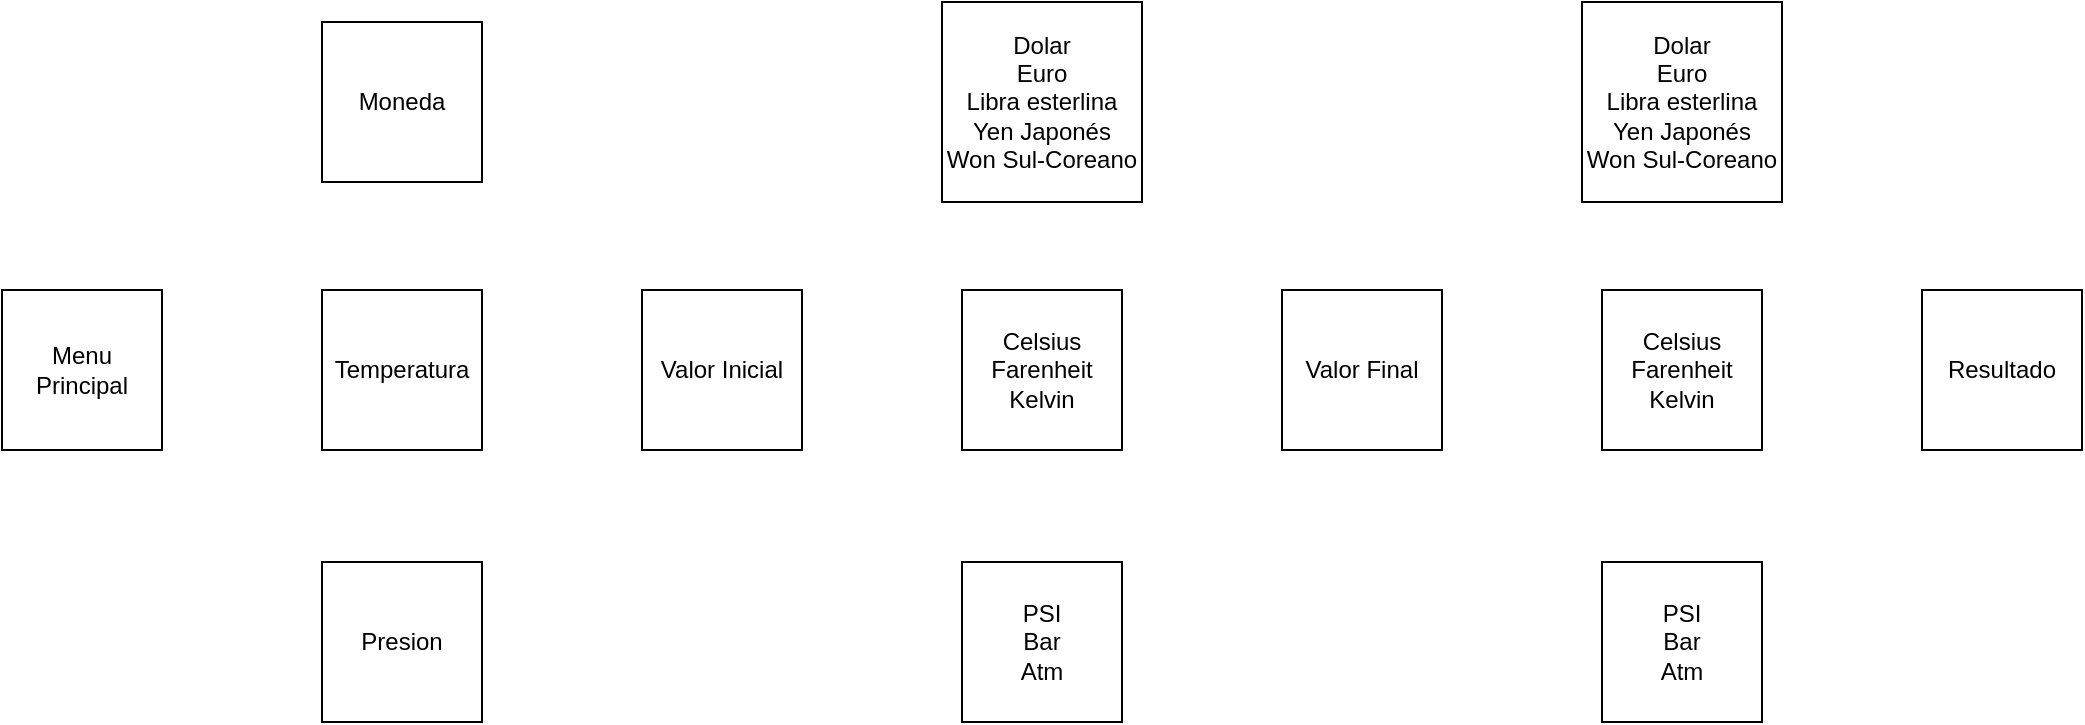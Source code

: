 <mxfile>
    <diagram id="-Wtx2IXcBhRVkvp12cnq" name="Página-1">
        <mxGraphModel dx="1200" dy="720" grid="1" gridSize="10" guides="1" tooltips="1" connect="1" arrows="1" fold="1" page="1" pageScale="1" pageWidth="1169" pageHeight="827" math="0" shadow="0">
            <root>
                <mxCell id="0"/>
                <mxCell id="1" parent="0"/>
                <mxCell id="2" value="Menu Principal" style="whiteSpace=wrap;html=1;aspect=fixed;" vertex="1" parent="1">
                    <mxGeometry x="40" y="374" width="80" height="80" as="geometry"/>
                </mxCell>
                <mxCell id="3" value="Moneda" style="whiteSpace=wrap;html=1;aspect=fixed;" vertex="1" parent="1">
                    <mxGeometry x="200" y="240" width="80" height="80" as="geometry"/>
                </mxCell>
                <mxCell id="4" value="Temperatura" style="whiteSpace=wrap;html=1;aspect=fixed;" vertex="1" parent="1">
                    <mxGeometry x="200" y="374" width="80" height="80" as="geometry"/>
                </mxCell>
                <mxCell id="5" value="Presion" style="whiteSpace=wrap;html=1;aspect=fixed;" vertex="1" parent="1">
                    <mxGeometry x="200" y="510" width="80" height="80" as="geometry"/>
                </mxCell>
                <mxCell id="6" value="Valor Inicial" style="whiteSpace=wrap;html=1;aspect=fixed;" vertex="1" parent="1">
                    <mxGeometry x="360" y="374" width="80" height="80" as="geometry"/>
                </mxCell>
                <mxCell id="7" value="Celsius&lt;br&gt;Farenheit&lt;br&gt;Kelvin" style="whiteSpace=wrap;html=1;aspect=fixed;" vertex="1" parent="1">
                    <mxGeometry x="520" y="374" width="80" height="80" as="geometry"/>
                </mxCell>
                <mxCell id="8" value="&lt;div&gt;Dolar&lt;/div&gt;&lt;div&gt;Euro&lt;/div&gt;&lt;div&gt;Libra esterlina&lt;/div&gt;&lt;div&gt;Yen Japonés&lt;/div&gt;&lt;div&gt;Won Sul-Coreano&lt;/div&gt;" style="whiteSpace=wrap;html=1;aspect=fixed;" vertex="1" parent="1">
                    <mxGeometry x="510" y="230" width="100" height="100" as="geometry"/>
                </mxCell>
                <mxCell id="9" value="PSI&lt;br&gt;Bar&lt;br&gt;Atm" style="whiteSpace=wrap;html=1;aspect=fixed;" vertex="1" parent="1">
                    <mxGeometry x="520" y="510" width="80" height="80" as="geometry"/>
                </mxCell>
                <mxCell id="10" value="Valor Final" style="whiteSpace=wrap;html=1;aspect=fixed;" vertex="1" parent="1">
                    <mxGeometry x="680" y="374" width="80" height="80" as="geometry"/>
                </mxCell>
                <mxCell id="11" value="Celsius&lt;br&gt;Farenheit&lt;br&gt;Kelvin" style="whiteSpace=wrap;html=1;aspect=fixed;" vertex="1" parent="1">
                    <mxGeometry x="840" y="374" width="80" height="80" as="geometry"/>
                </mxCell>
                <mxCell id="12" value="&lt;div&gt;Dolar&lt;/div&gt;&lt;div&gt;Euro&lt;/div&gt;&lt;div&gt;Libra esterlina&lt;/div&gt;&lt;div&gt;Yen Japonés&lt;/div&gt;&lt;div&gt;Won Sul-Coreano&lt;/div&gt;" style="whiteSpace=wrap;html=1;aspect=fixed;" vertex="1" parent="1">
                    <mxGeometry x="830" y="230" width="100" height="100" as="geometry"/>
                </mxCell>
                <mxCell id="13" value="PSI&lt;br&gt;Bar&lt;br&gt;Atm" style="whiteSpace=wrap;html=1;aspect=fixed;" vertex="1" parent="1">
                    <mxGeometry x="840" y="510" width="80" height="80" as="geometry"/>
                </mxCell>
                <mxCell id="15" value="Resultado" style="whiteSpace=wrap;html=1;aspect=fixed;" vertex="1" parent="1">
                    <mxGeometry x="1000" y="374" width="80" height="80" as="geometry"/>
                </mxCell>
            </root>
        </mxGraphModel>
    </diagram>
</mxfile>